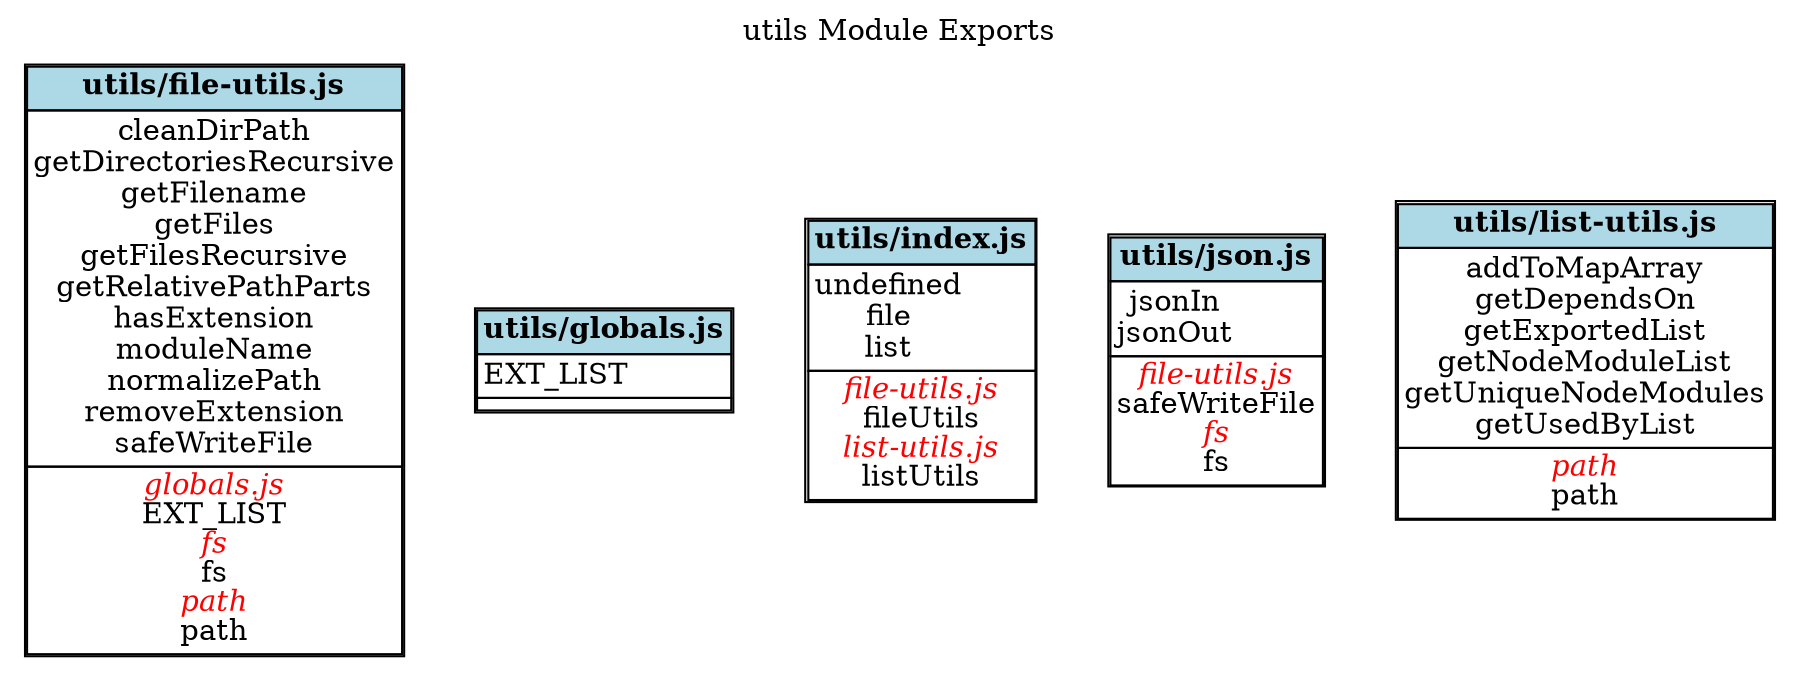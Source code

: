 digraph {label="utils Module Exports";
labelloc="t";
"utils/file-utils.js" [shape=none, label=<<TABLE cellspacing="0" cellborder="1">
<TR><TD bgcolor="lightblue" align="center"><B>utils/file-utils.js</B></TD></TR>
<TR><TD align="left">
cleanDirPath<BR/>
getDirectoriesRecursive<BR/>
getFilename<BR/>
getFiles<BR/>
getFilesRecursive<BR/>
getRelativePathParts<BR/>
hasExtension<BR/>
moduleName<BR/>
normalizePath<BR/>
removeExtension<BR/>
safeWriteFile<BR/>
</TD></TR>
<TR><TD align="center">
<font color="red"><I>globals.js</I></font><BR/>
EXT_LIST<BR/>
<font color="red"><I>fs</I></font><BR/>
fs<BR/>
<font color="red"><I>path</I></font><BR/>
path<BR/>
</TD></TR>
</TABLE>>];

"utils/globals.js" [shape=none, label=<<TABLE cellspacing="0" cellborder="1">
<TR><TD bgcolor="lightblue" align="center"><B>utils/globals.js</B></TD></TR>
<TR><TD align="left">
EXT_LIST<BR/>
</TD></TR>
<TR><TD align="center">
</TD></TR>
</TABLE>>];

"utils/index.js" [shape=none, label=<<TABLE cellspacing="0" cellborder="1">
<TR><TD bgcolor="lightblue" align="center"><B>utils/index.js</B></TD></TR>
<TR><TD align="left">
undefined<BR/>
file<BR/>
list<BR/>
</TD></TR>
<TR><TD align="center">
<font color="red"><I>file-utils.js</I></font><BR/>
fileUtils<BR/>
<font color="red"><I>list-utils.js</I></font><BR/>
listUtils<BR/>
</TD></TR>
</TABLE>>];

"utils/json.js" [shape=none, label=<<TABLE cellspacing="0" cellborder="1">
<TR><TD bgcolor="lightblue" align="center"><B>utils/json.js</B></TD></TR>
<TR><TD align="left">
jsonIn<BR/>
jsonOut<BR/>
</TD></TR>
<TR><TD align="center">
<font color="red"><I>file-utils.js</I></font><BR/>
safeWriteFile<BR/>
<font color="red"><I>fs</I></font><BR/>
fs<BR/>
</TD></TR>
</TABLE>>];

"utils/list-utils.js" [shape=none, label=<<TABLE cellspacing="0" cellborder="1">
<TR><TD bgcolor="lightblue" align="center"><B>utils/list-utils.js</B></TD></TR>
<TR><TD align="left">
addToMapArray<BR/>
getDependsOn<BR/>
getExportedList<BR/>
getNodeModuleList<BR/>
getUniqueNodeModules<BR/>
getUsedByList<BR/>
</TD></TR>
<TR><TD align="center">
<font color="red"><I>path</I></font><BR/>
path<BR/>
</TD></TR>
</TABLE>>];

}
